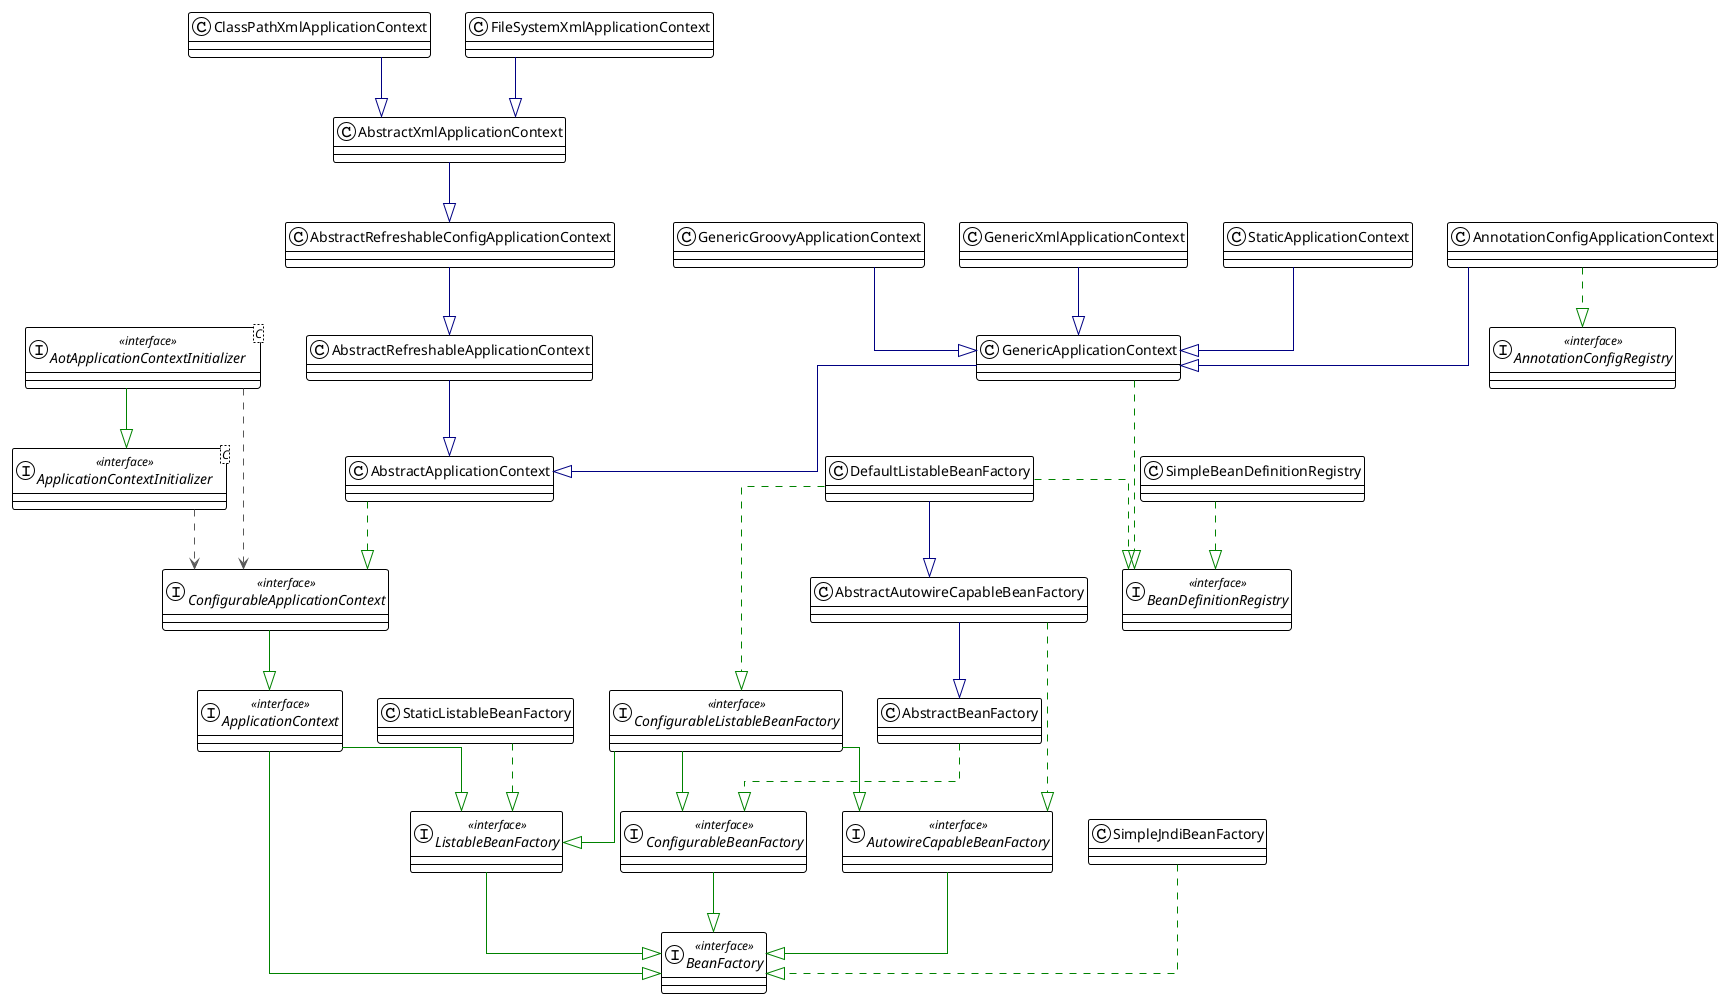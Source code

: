 @startuml

!theme plain
top to bottom direction
skinparam linetype ortho

class AbstractApplicationContext
class AbstractAutowireCapableBeanFactory
class AbstractBeanFactory
class AbstractRefreshableApplicationContext
class AbstractRefreshableConfigApplicationContext
class AbstractXmlApplicationContext
class AnnotationConfigApplicationContext
interface AnnotationConfigRegistry << interface >>
interface AotApplicationContextInitializer<C> << interface >>
interface ApplicationContext << interface >>
interface ApplicationContextInitializer<C> << interface >>
interface AutowireCapableBeanFactory << interface >>
interface BeanDefinitionRegistry << interface >>
interface BeanFactory << interface >>
class ClassPathXmlApplicationContext
interface ConfigurableApplicationContext << interface >>
interface ConfigurableBeanFactory << interface >>
interface ConfigurableListableBeanFactory << interface >>
class DefaultListableBeanFactory
class FileSystemXmlApplicationContext
class GenericApplicationContext
class GenericGroovyApplicationContext
class GenericXmlApplicationContext
interface ListableBeanFactory << interface >>
class SimpleBeanDefinitionRegistry
class SimpleJndiBeanFactory
class StaticApplicationContext
class StaticListableBeanFactory

AbstractApplicationContext                   -[#008200,dashed]-^  ConfigurableApplicationContext              
AbstractAutowireCapableBeanFactory           -[#000082,plain]-^  AbstractBeanFactory                         
AbstractAutowireCapableBeanFactory           -[#008200,dashed]-^  AutowireCapableBeanFactory                  
AbstractBeanFactory                          -[#008200,dashed]-^  ConfigurableBeanFactory                     
AbstractRefreshableApplicationContext        -[#000082,plain]-^  AbstractApplicationContext                  
AbstractRefreshableConfigApplicationContext  -[#000082,plain]-^  AbstractRefreshableApplicationContext       
AbstractXmlApplicationContext                -[#000082,plain]-^  AbstractRefreshableConfigApplicationContext 
AnnotationConfigApplicationContext           -[#008200,dashed]-^  AnnotationConfigRegistry                    
AnnotationConfigApplicationContext           -[#000082,plain]-^  GenericApplicationContext                   
AotApplicationContextInitializer             -[#008200,plain]-^  ApplicationContextInitializer               
AotApplicationContextInitializer             -[#595959,dashed]->  ConfigurableApplicationContext              
ApplicationContext                           -[#008200,plain]-^  BeanFactory                                 
ApplicationContext                           -[#008200,plain]-^  ListableBeanFactory                         
ApplicationContextInitializer                -[#595959,dashed]->  ConfigurableApplicationContext              
AutowireCapableBeanFactory                   -[#008200,plain]-^  BeanFactory                                 
ClassPathXmlApplicationContext               -[#000082,plain]-^  AbstractXmlApplicationContext               
ConfigurableApplicationContext               -[#008200,plain]-^  ApplicationContext                          
ConfigurableBeanFactory                      -[#008200,plain]-^  BeanFactory                                 
ConfigurableListableBeanFactory              -[#008200,plain]-^  AutowireCapableBeanFactory                  
ConfigurableListableBeanFactory              -[#008200,plain]-^  ConfigurableBeanFactory                     
ConfigurableListableBeanFactory              -[#008200,plain]-^  ListableBeanFactory                         
DefaultListableBeanFactory                   -[#000082,plain]-^  AbstractAutowireCapableBeanFactory          
DefaultListableBeanFactory                   -[#008200,dashed]-^  BeanDefinitionRegistry                      
DefaultListableBeanFactory                   -[#008200,dashed]-^  ConfigurableListableBeanFactory             
FileSystemXmlApplicationContext              -[#000082,plain]-^  AbstractXmlApplicationContext               
GenericApplicationContext                    -[#000082,plain]-^  AbstractApplicationContext                  
GenericApplicationContext                    -[#008200,dashed]-^  BeanDefinitionRegistry                      
GenericGroovyApplicationContext              -[#000082,plain]-^  GenericApplicationContext                   
GenericXmlApplicationContext                 -[#000082,plain]-^  GenericApplicationContext                   
ListableBeanFactory                          -[#008200,plain]-^  BeanFactory                                 
SimpleBeanDefinitionRegistry                 -[#008200,dashed]-^  BeanDefinitionRegistry                      
SimpleJndiBeanFactory                        -[#008200,dashed]-^  BeanFactory                                 
StaticApplicationContext                     -[#000082,plain]-^  GenericApplicationContext                   
StaticListableBeanFactory                    -[#008200,dashed]-^  ListableBeanFactory                         
@enduml
